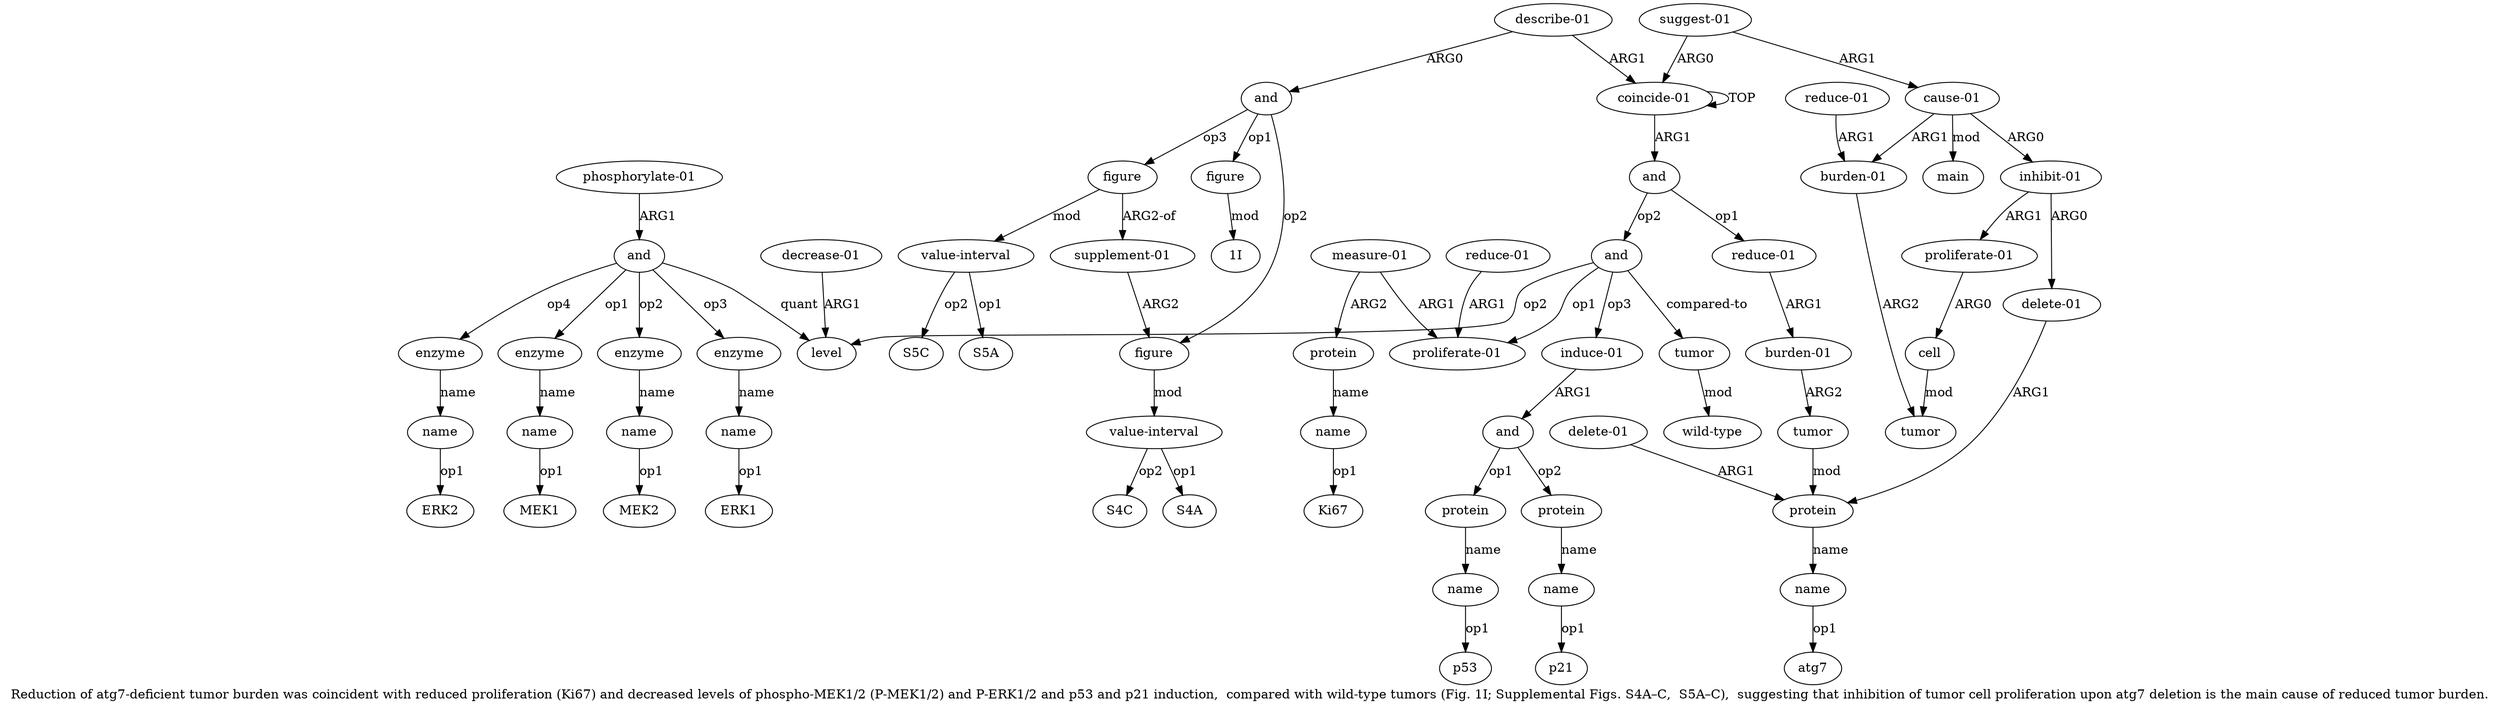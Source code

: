 digraph  {
	graph [label="Reduction of atg7-deficient tumor burden was coincident with reduced proliferation (Ki67) and decreased levels of phospho-MEK1/2 (\
P-MEK1/2) and P-ERK1/2 and p53 and p21 induction,  compared with wild-type tumors (Fig. 1I; Supplemental Figs. S4A–C,  S5A–C),  \
suggesting that inhibition of tumor cell proliferation upon atg7 deletion is the main cause of reduced tumor burden."];
	node [label="\N"];
	a20	 [color=black,
		gold_ind=20,
		gold_label=name,
		label=name,
		test_ind=20,
		test_label=name];
	"a20 MEK2"	 [color=black,
		gold_ind=-1,
		gold_label=MEK2,
		label=MEK2,
		test_ind=-1,
		test_label=MEK2];
	a20 -> "a20 MEK2" [key=0,
	color=black,
	gold_label=op1,
	label=op1,
	test_label=op1];
a21 [color=black,
	gold_ind=21,
	gold_label=enzyme,
	label=enzyme,
	test_ind=21,
	test_label=enzyme];
a22 [color=black,
	gold_ind=22,
	gold_label=name,
	label=name,
	test_ind=22,
	test_label=name];
a21 -> a22 [key=0,
color=black,
gold_label=name,
label=name,
test_label=name];
"a22 ERK1" [color=black,
gold_ind=-1,
gold_label=ERK1,
label=ERK1,
test_ind=-1,
test_label=ERK1];
a22 -> "a22 ERK1" [key=0,
color=black,
gold_label=op1,
label=op1,
test_label=op1];
a23 [color=black,
gold_ind=23,
gold_label=enzyme,
label=enzyme,
test_ind=23,
test_label=enzyme];
a24 [color=black,
gold_ind=24,
gold_label=name,
label=name,
test_ind=24,
test_label=name];
a23 -> a24 [key=0,
color=black,
gold_label=name,
label=name,
test_label=name];
"a24 ERK2" [color=black,
gold_ind=-1,
gold_label=ERK2,
label=ERK2,
test_ind=-1,
test_label=ERK2];
a24 -> "a24 ERK2" [key=0,
color=black,
gold_label=op1,
label=op1,
test_label=op1];
a25 [color=black,
gold_ind=25,
gold_label="phosphorylate-01",
label="phosphorylate-01",
test_ind=25,
test_label="phosphorylate-01"];
a16 [color=black,
gold_ind=16,
gold_label=and,
label=and,
test_ind=16,
test_label=and];
a25 -> a16 [key=0,
color=black,
gold_label=ARG1,
label=ARG1,
test_label=ARG1];
a26 [color=black,
gold_ind=26,
gold_label="induce-01",
label="induce-01",
test_ind=26,
test_label="induce-01"];
a27 [color=black,
gold_ind=27,
gold_label=and,
label=and,
test_ind=27,
test_label=and];
a26 -> a27 [key=0,
color=black,
gold_label=ARG1,
label=ARG1,
test_label=ARG1];
a28 [color=black,
gold_ind=28,
gold_label=protein,
label=protein,
test_ind=28,
test_label=protein];
a27 -> a28 [key=0,
color=black,
gold_label=op1,
label=op1,
test_label=op1];
a30 [color=black,
gold_ind=30,
gold_label=protein,
label=protein,
test_ind=30,
test_label=protein];
a27 -> a30 [key=0,
color=black,
gold_label=op2,
label=op2,
test_label=op2];
a29 [color=black,
gold_ind=29,
gold_label=name,
label=name,
test_ind=29,
test_label=name];
a28 -> a29 [key=0,
color=black,
gold_label=name,
label=name,
test_label=name];
"a29 p53" [color=black,
gold_ind=-1,
gold_label=p53,
label=p53,
test_ind=-1,
test_label=p53];
a29 -> "a29 p53" [key=0,
color=black,
gold_label=op1,
label=op1,
test_label=op1];
a31 [color=black,
gold_ind=31,
gold_label=name,
label=name,
test_ind=31,
test_label=name];
"a31 p21" [color=black,
gold_ind=-1,
gold_label=p21,
label=p21,
test_ind=-1,
test_label=p21];
a31 -> "a31 p21" [key=0,
color=black,
gold_label=op1,
label=op1,
test_label=op1];
a30 -> a31 [key=0,
color=black,
gold_label=name,
label=name,
test_label=name];
a37 [color=black,
gold_ind=37,
gold_label=figure,
label=figure,
test_ind=37,
test_label=figure];
a39 [color=black,
gold_ind=39,
gold_label="value-interval",
label="value-interval",
test_ind=39,
test_label="value-interval"];
a37 -> a39 [key=0,
color=black,
gold_label=mod,
label=mod,
test_label=mod];
a36 [color=black,
gold_ind=36,
gold_label=figure,
label=figure,
test_ind=36,
test_label=figure];
"a36 1I" [color=black,
gold_ind=-1,
gold_label="1I",
label="1I",
test_ind=-1,
test_label="1I"];
a36 -> "a36 1I" [key=0,
color=black,
gold_label=mod,
label=mod,
test_label=mod];
a33 [color=black,
gold_ind=33,
gold_label="wild-type",
label="wild-type",
test_ind=33,
test_label="wild-type"];
"a39 S4A" [color=black,
gold_ind=-1,
gold_label=S4A,
label=S4A,
test_ind=-1,
test_label=S4A];
a35 [color=black,
gold_ind=35,
gold_label=and,
label=and,
test_ind=35,
test_label=and];
a35 -> a37 [key=0,
color=black,
gold_label=op2,
label=op2,
test_label=op2];
a35 -> a36 [key=0,
color=black,
gold_label=op1,
label=op1,
test_label=op1];
a40 [color=black,
gold_ind=40,
gold_label=figure,
label=figure,
test_ind=40,
test_label=figure];
a35 -> a40 [key=0,
color=black,
gold_label=op3,
label=op3,
test_label=op3];
"a41 S5C" [color=black,
gold_ind=-1,
gold_label=S5C,
label=S5C,
test_ind=-1,
test_label=S5C];
a34 [color=black,
gold_ind=34,
gold_label="describe-01",
label="describe-01",
test_ind=34,
test_label="describe-01"];
a34 -> a35 [key=0,
color=black,
gold_label=ARG0,
label=ARG0,
test_label=ARG0];
a0 [color=black,
gold_ind=0,
gold_label="coincide-01",
label="coincide-01",
test_ind=0,
test_label="coincide-01"];
a34 -> a0 [key=0,
color=black,
gold_label=ARG1,
label=ARG1,
test_label=ARG1];
"a39 S4C" [color=black,
gold_ind=-1,
gold_label=S4C,
label=S4C,
test_ind=-1,
test_label=S4C];
a51 [color=black,
gold_ind=51,
gold_label=main,
label=main,
test_ind=51,
test_label=main];
a50 [color=black,
gold_ind=50,
gold_label="reduce-01",
label="reduce-01",
test_ind=50,
test_label="reduce-01"];
a48 [color=black,
gold_ind=48,
gold_label="burden-01",
label="burden-01",
test_ind=48,
test_label="burden-01"];
a50 -> a48 [key=0,
color=black,
gold_label=ARG1,
label=ARG1,
test_label=ARG1];
a32 [color=black,
gold_ind=32,
gold_label=tumor,
label=tumor,
test_ind=32,
test_label=tumor];
a32 -> a33 [key=0,
color=black,
gold_label=mod,
label=mod,
test_label=mod];
a15 [color=black,
gold_ind=15,
gold_label="decrease-01",
label="decrease-01",
test_ind=15,
test_label="decrease-01"];
a14 [color=black,
gold_ind=14,
gold_label=level,
label=level,
test_ind=14,
test_label=level];
a15 -> a14 [key=0,
color=black,
gold_label=ARG1,
label=ARG1,
test_label=ARG1];
a17 [color=black,
gold_ind=17,
gold_label=enzyme,
label=enzyme,
test_ind=17,
test_label=enzyme];
a18 [color=black,
gold_ind=18,
gold_label=name,
label=name,
test_ind=18,
test_label=name];
a17 -> a18 [key=0,
color=black,
gold_label=name,
label=name,
test_label=name];
a16 -> a21 [key=0,
color=black,
gold_label=op3,
label=op3,
test_label=op3];
a16 -> a23 [key=0,
color=black,
gold_label=op4,
label=op4,
test_label=op4];
a16 -> a14 [key=0,
color=black,
gold_label=quant,
label=quant,
test_label=quant];
a16 -> a17 [key=0,
color=black,
gold_label=op1,
label=op1,
test_label=op1];
a19 [color=black,
gold_ind=19,
gold_label=enzyme,
label=enzyme,
test_ind=19,
test_label=enzyme];
a16 -> a19 [key=0,
color=black,
gold_label=op2,
label=op2,
test_label=op2];
a11 [color=black,
gold_ind=11,
gold_label="measure-01",
label="measure-01",
test_ind=11,
test_label="measure-01"];
a12 [color=black,
gold_ind=12,
gold_label=protein,
label=protein,
test_ind=12,
test_label=protein];
a11 -> a12 [key=0,
color=black,
gold_label=ARG2,
label=ARG2,
test_label=ARG2];
a9 [color=black,
gold_ind=9,
gold_label="proliferate-01",
label="proliferate-01",
test_ind=9,
test_label="proliferate-01"];
a11 -> a9 [key=0,
color=black,
gold_label=ARG1,
label=ARG1,
test_label=ARG1];
a10 [color=black,
gold_ind=10,
gold_label="reduce-01",
label="reduce-01",
test_ind=10,
test_label="reduce-01"];
a10 -> a9 [key=0,
color=black,
gold_label=ARG1,
label=ARG1,
test_label=ARG1];
a13 [color=black,
gold_ind=13,
gold_label=name,
label=name,
test_ind=13,
test_label=name];
"a13 Ki67" [color=black,
gold_ind=-1,
gold_label=Ki67,
label=Ki67,
test_ind=-1,
test_label=Ki67];
a13 -> "a13 Ki67" [key=0,
color=black,
gold_label=op1,
label=op1,
test_label=op1];
a12 -> a13 [key=0,
color=black,
gold_label=name,
label=name,
test_label=name];
a39 -> "a39 S4A" [key=0,
color=black,
gold_label=op1,
label=op1,
test_label=op1];
a39 -> "a39 S4C" [key=0,
color=black,
gold_label=op2,
label=op2,
test_label=op2];
a38 [color=black,
gold_ind=38,
gold_label="supplement-01",
label="supplement-01",
test_ind=38,
test_label="supplement-01"];
a38 -> a37 [key=0,
color=black,
gold_label=ARG2,
label=ARG2,
test_label=ARG2];
a19 -> a20 [key=0,
color=black,
gold_label=name,
label=name,
test_label=name];
"a18 MEK1" [color=black,
gold_ind=-1,
gold_label=MEK1,
label=MEK1,
test_ind=-1,
test_label=MEK1];
a18 -> "a18 MEK1" [key=0,
color=black,
gold_label=op1,
label=op1,
test_label=op1];
a1 [color=black,
gold_ind=1,
gold_label=and,
label=and,
test_ind=1,
test_label=and];
a2 [color=black,
gold_ind=2,
gold_label="reduce-01",
label="reduce-01",
test_ind=2,
test_label="reduce-01"];
a1 -> a2 [key=0,
color=black,
gold_label=op1,
label=op1,
test_label=op1];
a8 [color=black,
gold_ind=8,
gold_label=and,
label=and,
test_ind=8,
test_label=and];
a1 -> a8 [key=0,
color=black,
gold_label=op2,
label=op2,
test_label=op2];
a0 -> a1 [key=0,
color=black,
gold_label=ARG1,
label=ARG1,
test_label=ARG1];
a0 -> a0 [key=0,
color=black,
gold_label=TOP,
label=TOP,
test_label=TOP];
a3 [color=black,
gold_ind=3,
gold_label="burden-01",
label="burden-01",
test_ind=3,
test_label="burden-01"];
a4 [color=black,
gold_ind=4,
gold_label=tumor,
label=tumor,
test_ind=4,
test_label=tumor];
a3 -> a4 [key=0,
color=black,
gold_label=ARG2,
label=ARG2,
test_label=ARG2];
a2 -> a3 [key=0,
color=black,
gold_label=ARG1,
label=ARG1,
test_label=ARG1];
a5 [color=black,
gold_ind=5,
gold_label=protein,
label=protein,
test_ind=5,
test_label=protein];
a6 [color=black,
gold_ind=6,
gold_label=name,
label=name,
test_ind=6,
test_label=name];
a5 -> a6 [key=0,
color=black,
gold_label=name,
label=name,
test_label=name];
a4 -> a5 [key=0,
color=black,
gold_label=mod,
label=mod,
test_label=mod];
a7 [color=black,
gold_ind=7,
gold_label="delete-01",
label="delete-01",
test_ind=7,
test_label="delete-01"];
a7 -> a5 [key=0,
color=black,
gold_label=ARG1,
label=ARG1,
test_label=ARG1];
"a6 atg7" [color=black,
gold_ind=-1,
gold_label=atg7,
label=atg7,
test_ind=-1,
test_label=atg7];
a6 -> "a6 atg7" [key=0,
color=black,
gold_label=op1,
label=op1,
test_label=op1];
a8 -> a26 [key=0,
color=black,
gold_label=op3,
label=op3,
test_label=op3];
a8 -> a32 [key=0,
color=black,
gold_label="compared-to",
label="compared-to",
test_label="compared-to"];
a8 -> a14 [key=0,
color=black,
gold_label=op2,
label=op2,
test_label=op2];
a8 -> a9 [key=0,
color=black,
gold_label=op1,
label=op1,
test_label=op1];
"a41 S5A" [color=black,
gold_ind=-1,
gold_label=S5A,
label=S5A,
test_ind=-1,
test_label=S5A];
a46 [color=black,
gold_ind=46,
gold_label="proliferate-01",
label="proliferate-01",
test_ind=46,
test_label="proliferate-01"];
a47 [color=black,
gold_ind=47,
gold_label=cell,
label=cell,
test_ind=47,
test_label=cell];
a46 -> a47 [key=0,
color=black,
gold_label=ARG0,
label=ARG0,
test_label=ARG0];
a49 [color=black,
gold_ind=49,
gold_label=tumor,
label=tumor,
test_ind=49,
test_label=tumor];
a47 -> a49 [key=0,
color=black,
gold_label=mod,
label=mod,
test_label=mod];
a44 [color=black,
gold_ind=44,
gold_label="inhibit-01",
label="inhibit-01",
test_ind=44,
test_label="inhibit-01"];
a44 -> a46 [key=0,
color=black,
gold_label=ARG1,
label=ARG1,
test_label=ARG1];
a45 [color=black,
gold_ind=45,
gold_label="delete-01",
label="delete-01",
test_ind=45,
test_label="delete-01"];
a44 -> a45 [key=0,
color=black,
gold_label=ARG0,
label=ARG0,
test_label=ARG0];
a45 -> a5 [key=0,
color=black,
gold_label=ARG1,
label=ARG1,
test_label=ARG1];
a42 [color=black,
gold_ind=42,
gold_label="suggest-01",
label="suggest-01",
test_ind=42,
test_label="suggest-01"];
a42 -> a0 [key=0,
color=black,
gold_label=ARG0,
label=ARG0,
test_label=ARG0];
a43 [color=black,
gold_ind=43,
gold_label="cause-01",
label="cause-01",
test_ind=43,
test_label="cause-01"];
a42 -> a43 [key=0,
color=black,
gold_label=ARG1,
label=ARG1,
test_label=ARG1];
a43 -> a51 [key=0,
color=black,
gold_label=mod,
label=mod,
test_label=mod];
a43 -> a44 [key=0,
color=black,
gold_label=ARG0,
label=ARG0,
test_label=ARG0];
a43 -> a48 [key=0,
color=black,
gold_label=ARG1,
label=ARG1,
test_label=ARG1];
a40 -> a38 [key=0,
color=black,
gold_label="ARG2-of",
label="ARG2-of",
test_label="ARG2-of"];
a41 [color=black,
gold_ind=41,
gold_label="value-interval",
label="value-interval",
test_ind=41,
test_label="value-interval"];
a40 -> a41 [key=0,
color=black,
gold_label=mod,
label=mod,
test_label=mod];
a41 -> "a41 S5C" [key=0,
color=black,
gold_label=op2,
label=op2,
test_label=op2];
a41 -> "a41 S5A" [key=0,
color=black,
gold_label=op1,
label=op1,
test_label=op1];
a48 -> a49 [key=0,
color=black,
gold_label=ARG2,
label=ARG2,
test_label=ARG2];
}
